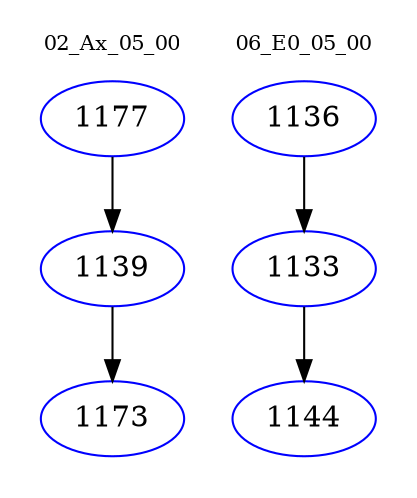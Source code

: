 digraph{
subgraph cluster_0 {
color = white
label = "02_Ax_05_00";
fontsize=10;
T0_1177 [label="1177", color="blue"]
T0_1177 -> T0_1139 [color="black"]
T0_1139 [label="1139", color="blue"]
T0_1139 -> T0_1173 [color="black"]
T0_1173 [label="1173", color="blue"]
}
subgraph cluster_1 {
color = white
label = "06_E0_05_00";
fontsize=10;
T1_1136 [label="1136", color="blue"]
T1_1136 -> T1_1133 [color="black"]
T1_1133 [label="1133", color="blue"]
T1_1133 -> T1_1144 [color="black"]
T1_1144 [label="1144", color="blue"]
}
}
